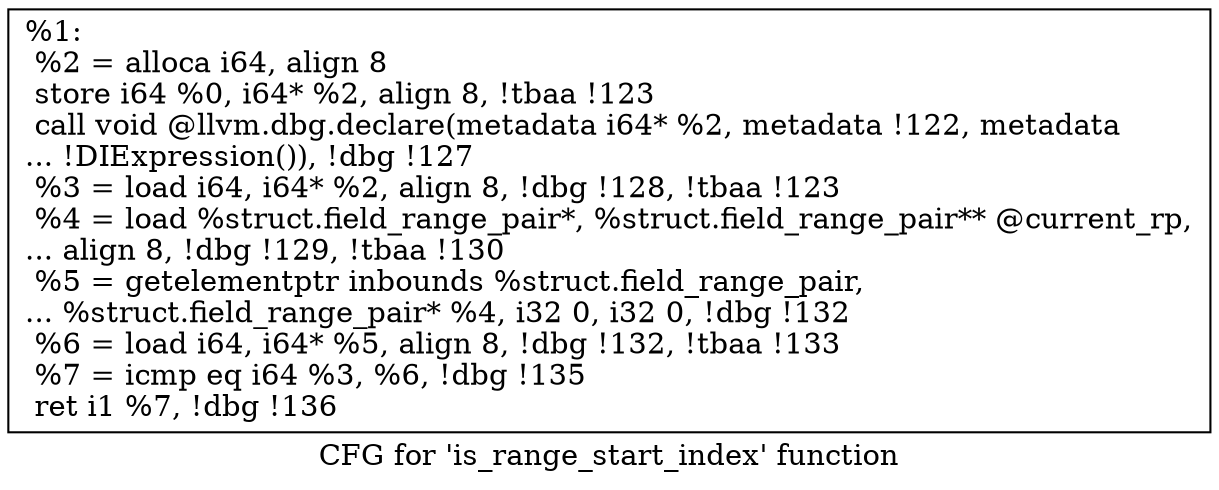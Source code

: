 digraph "CFG for 'is_range_start_index' function" {
	label="CFG for 'is_range_start_index' function";

	Node0x19742b0 [shape=record,label="{%1:\l  %2 = alloca i64, align 8\l  store i64 %0, i64* %2, align 8, !tbaa !123\l  call void @llvm.dbg.declare(metadata i64* %2, metadata !122, metadata\l... !DIExpression()), !dbg !127\l  %3 = load i64, i64* %2, align 8, !dbg !128, !tbaa !123\l  %4 = load %struct.field_range_pair*, %struct.field_range_pair** @current_rp,\l... align 8, !dbg !129, !tbaa !130\l  %5 = getelementptr inbounds %struct.field_range_pair,\l... %struct.field_range_pair* %4, i32 0, i32 0, !dbg !132\l  %6 = load i64, i64* %5, align 8, !dbg !132, !tbaa !133\l  %7 = icmp eq i64 %3, %6, !dbg !135\l  ret i1 %7, !dbg !136\l}"];
}
